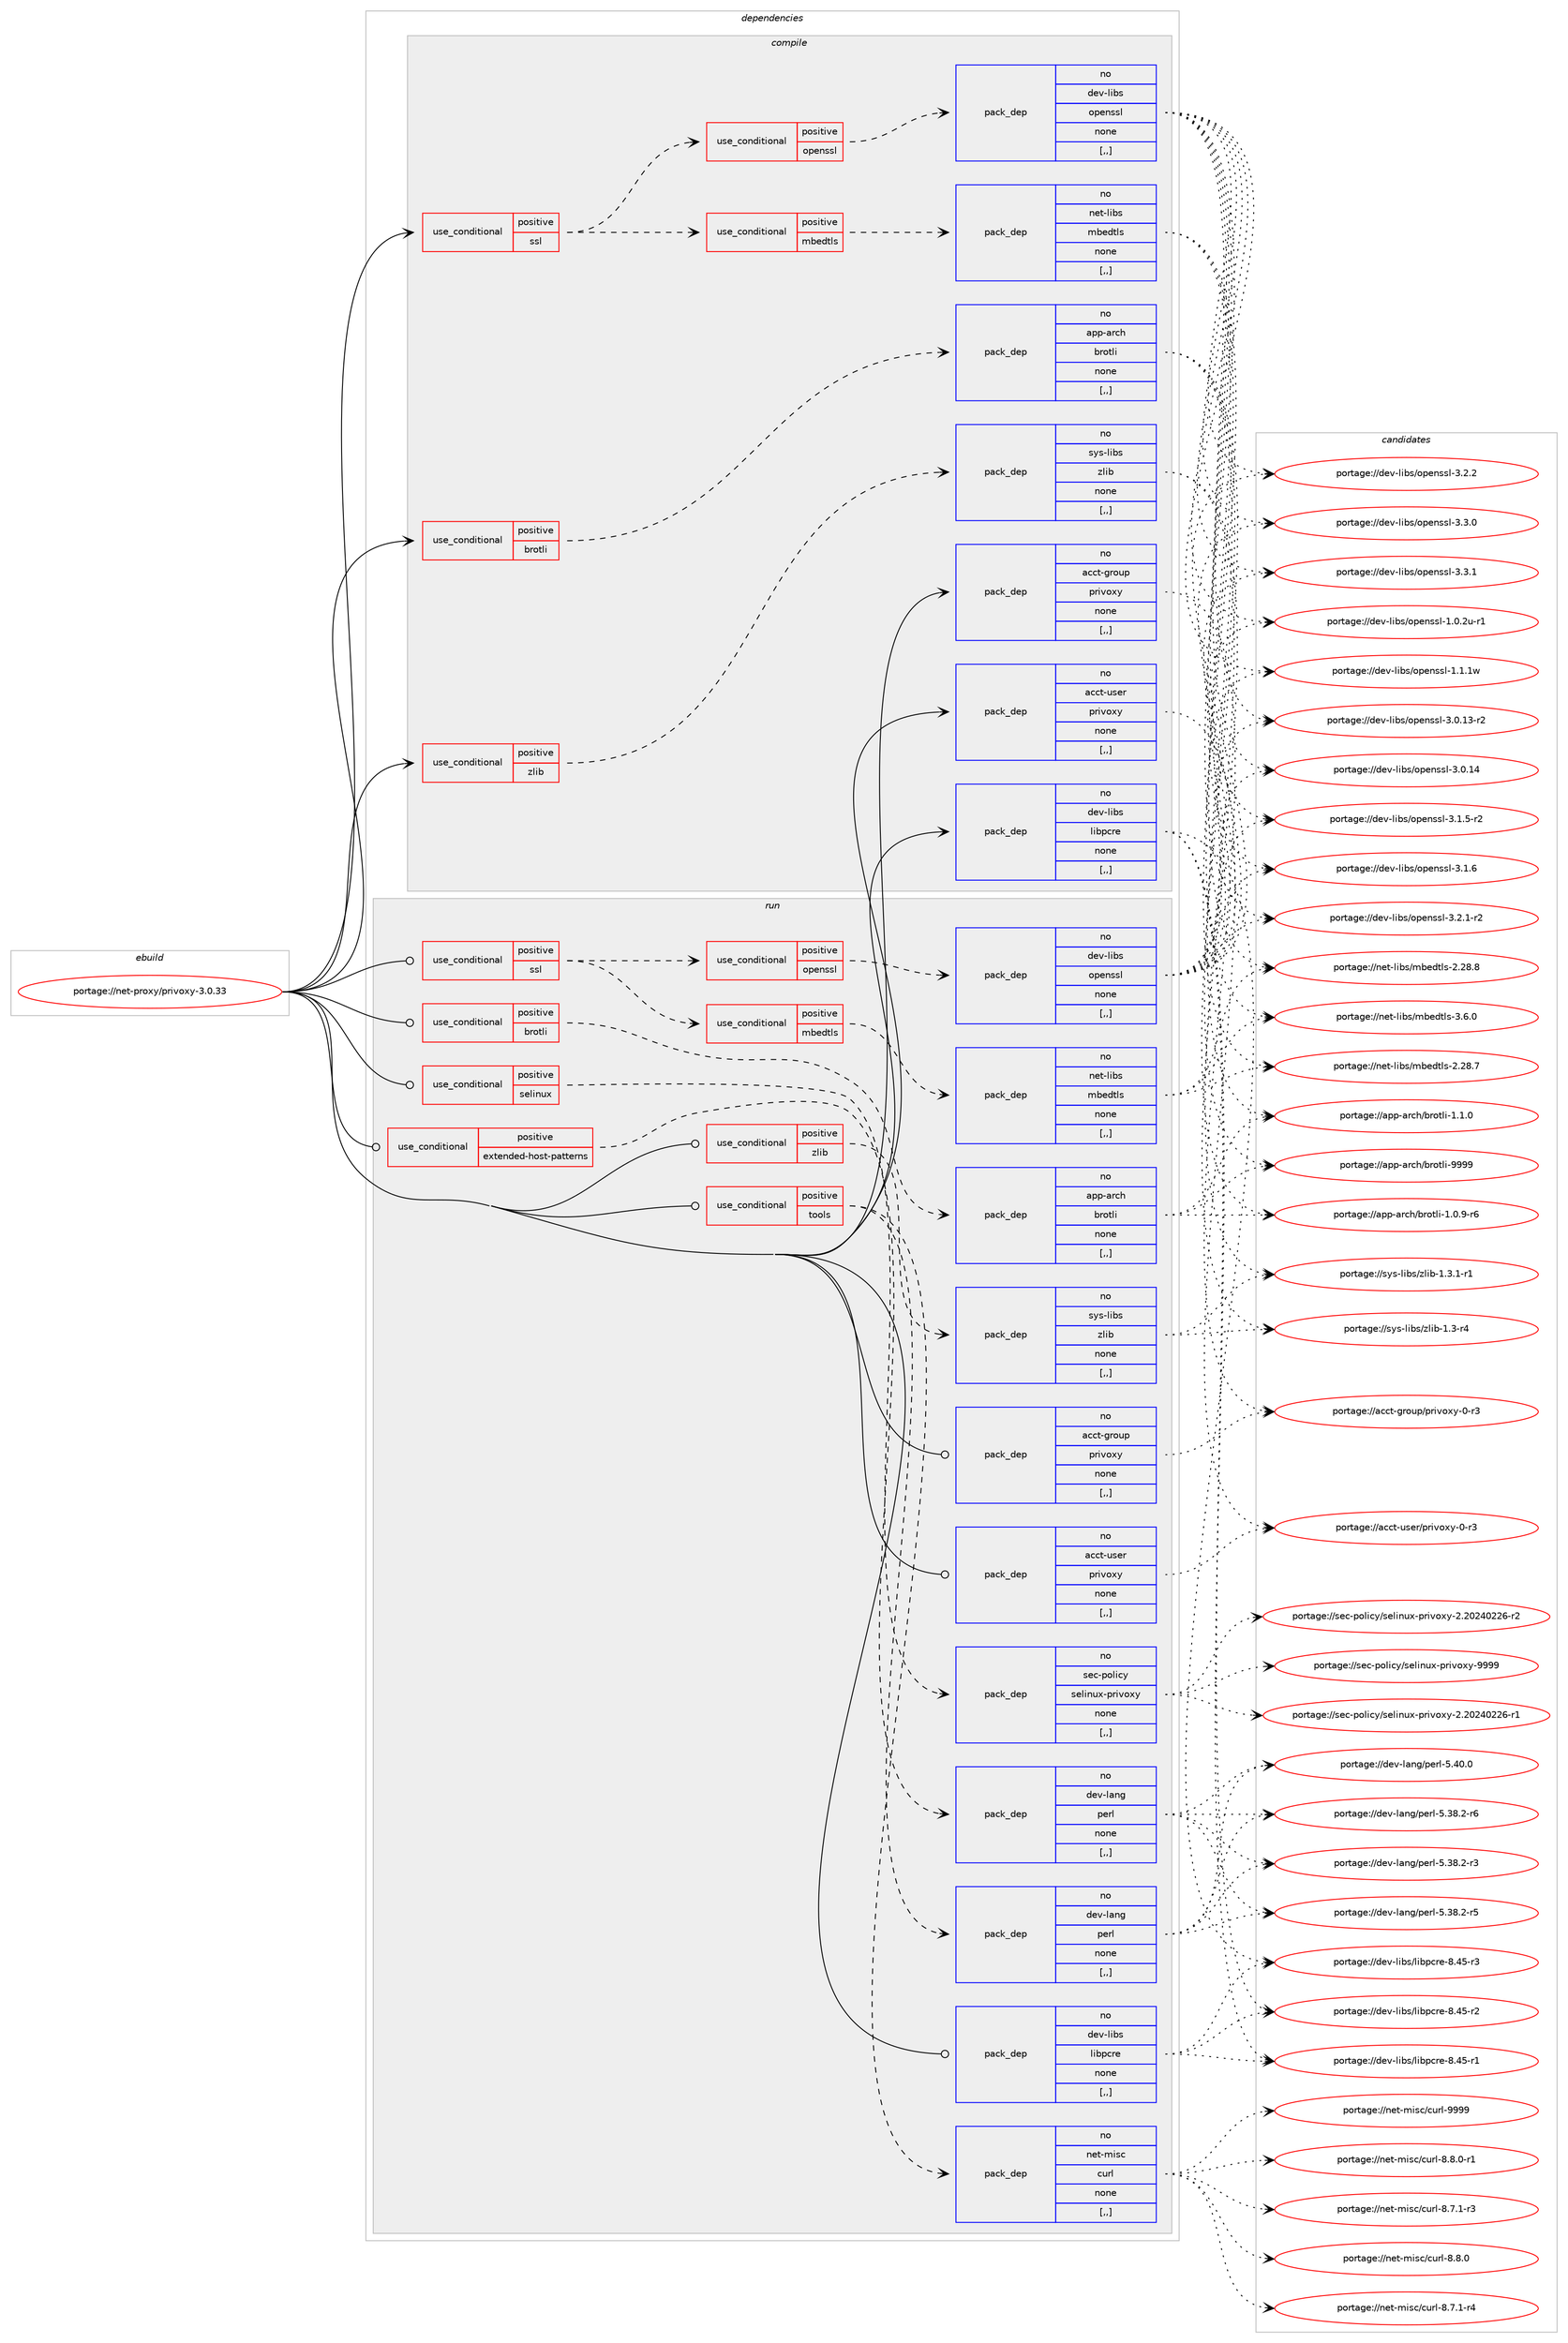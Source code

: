 digraph prolog {

# *************
# Graph options
# *************

newrank=true;
concentrate=true;
compound=true;
graph [rankdir=LR,fontname=Helvetica,fontsize=10,ranksep=1.5];#, ranksep=2.5, nodesep=0.2];
edge  [arrowhead=vee];
node  [fontname=Helvetica,fontsize=10];

# **********
# The ebuild
# **********

subgraph cluster_leftcol {
color=gray;
label=<<i>ebuild</i>>;
id [label="portage://net-proxy/privoxy-3.0.33", color=red, width=4, href="../net-proxy/privoxy-3.0.33.svg"];
}

# ****************
# The dependencies
# ****************

subgraph cluster_midcol {
color=gray;
label=<<i>dependencies</i>>;
subgraph cluster_compile {
fillcolor="#eeeeee";
style=filled;
label=<<i>compile</i>>;
subgraph cond99172 {
dependency375581 [label=<<TABLE BORDER="0" CELLBORDER="1" CELLSPACING="0" CELLPADDING="4"><TR><TD ROWSPAN="3" CELLPADDING="10">use_conditional</TD></TR><TR><TD>positive</TD></TR><TR><TD>brotli</TD></TR></TABLE>>, shape=none, color=red];
subgraph pack273701 {
dependency375582 [label=<<TABLE BORDER="0" CELLBORDER="1" CELLSPACING="0" CELLPADDING="4" WIDTH="220"><TR><TD ROWSPAN="6" CELLPADDING="30">pack_dep</TD></TR><TR><TD WIDTH="110">no</TD></TR><TR><TD>app-arch</TD></TR><TR><TD>brotli</TD></TR><TR><TD>none</TD></TR><TR><TD>[,,]</TD></TR></TABLE>>, shape=none, color=blue];
}
dependency375581:e -> dependency375582:w [weight=20,style="dashed",arrowhead="vee"];
}
id:e -> dependency375581:w [weight=20,style="solid",arrowhead="vee"];
subgraph cond99173 {
dependency375583 [label=<<TABLE BORDER="0" CELLBORDER="1" CELLSPACING="0" CELLPADDING="4"><TR><TD ROWSPAN="3" CELLPADDING="10">use_conditional</TD></TR><TR><TD>positive</TD></TR><TR><TD>ssl</TD></TR></TABLE>>, shape=none, color=red];
subgraph cond99174 {
dependency375584 [label=<<TABLE BORDER="0" CELLBORDER="1" CELLSPACING="0" CELLPADDING="4"><TR><TD ROWSPAN="3" CELLPADDING="10">use_conditional</TD></TR><TR><TD>positive</TD></TR><TR><TD>mbedtls</TD></TR></TABLE>>, shape=none, color=red];
subgraph pack273702 {
dependency375585 [label=<<TABLE BORDER="0" CELLBORDER="1" CELLSPACING="0" CELLPADDING="4" WIDTH="220"><TR><TD ROWSPAN="6" CELLPADDING="30">pack_dep</TD></TR><TR><TD WIDTH="110">no</TD></TR><TR><TD>net-libs</TD></TR><TR><TD>mbedtls</TD></TR><TR><TD>none</TD></TR><TR><TD>[,,]</TD></TR></TABLE>>, shape=none, color=blue];
}
dependency375584:e -> dependency375585:w [weight=20,style="dashed",arrowhead="vee"];
}
dependency375583:e -> dependency375584:w [weight=20,style="dashed",arrowhead="vee"];
subgraph cond99175 {
dependency375586 [label=<<TABLE BORDER="0" CELLBORDER="1" CELLSPACING="0" CELLPADDING="4"><TR><TD ROWSPAN="3" CELLPADDING="10">use_conditional</TD></TR><TR><TD>positive</TD></TR><TR><TD>openssl</TD></TR></TABLE>>, shape=none, color=red];
subgraph pack273703 {
dependency375587 [label=<<TABLE BORDER="0" CELLBORDER="1" CELLSPACING="0" CELLPADDING="4" WIDTH="220"><TR><TD ROWSPAN="6" CELLPADDING="30">pack_dep</TD></TR><TR><TD WIDTH="110">no</TD></TR><TR><TD>dev-libs</TD></TR><TR><TD>openssl</TD></TR><TR><TD>none</TD></TR><TR><TD>[,,]</TD></TR></TABLE>>, shape=none, color=blue];
}
dependency375586:e -> dependency375587:w [weight=20,style="dashed",arrowhead="vee"];
}
dependency375583:e -> dependency375586:w [weight=20,style="dashed",arrowhead="vee"];
}
id:e -> dependency375583:w [weight=20,style="solid",arrowhead="vee"];
subgraph cond99176 {
dependency375588 [label=<<TABLE BORDER="0" CELLBORDER="1" CELLSPACING="0" CELLPADDING="4"><TR><TD ROWSPAN="3" CELLPADDING="10">use_conditional</TD></TR><TR><TD>positive</TD></TR><TR><TD>zlib</TD></TR></TABLE>>, shape=none, color=red];
subgraph pack273704 {
dependency375589 [label=<<TABLE BORDER="0" CELLBORDER="1" CELLSPACING="0" CELLPADDING="4" WIDTH="220"><TR><TD ROWSPAN="6" CELLPADDING="30">pack_dep</TD></TR><TR><TD WIDTH="110">no</TD></TR><TR><TD>sys-libs</TD></TR><TR><TD>zlib</TD></TR><TR><TD>none</TD></TR><TR><TD>[,,]</TD></TR></TABLE>>, shape=none, color=blue];
}
dependency375588:e -> dependency375589:w [weight=20,style="dashed",arrowhead="vee"];
}
id:e -> dependency375588:w [weight=20,style="solid",arrowhead="vee"];
subgraph pack273705 {
dependency375590 [label=<<TABLE BORDER="0" CELLBORDER="1" CELLSPACING="0" CELLPADDING="4" WIDTH="220"><TR><TD ROWSPAN="6" CELLPADDING="30">pack_dep</TD></TR><TR><TD WIDTH="110">no</TD></TR><TR><TD>acct-group</TD></TR><TR><TD>privoxy</TD></TR><TR><TD>none</TD></TR><TR><TD>[,,]</TD></TR></TABLE>>, shape=none, color=blue];
}
id:e -> dependency375590:w [weight=20,style="solid",arrowhead="vee"];
subgraph pack273706 {
dependency375591 [label=<<TABLE BORDER="0" CELLBORDER="1" CELLSPACING="0" CELLPADDING="4" WIDTH="220"><TR><TD ROWSPAN="6" CELLPADDING="30">pack_dep</TD></TR><TR><TD WIDTH="110">no</TD></TR><TR><TD>acct-user</TD></TR><TR><TD>privoxy</TD></TR><TR><TD>none</TD></TR><TR><TD>[,,]</TD></TR></TABLE>>, shape=none, color=blue];
}
id:e -> dependency375591:w [weight=20,style="solid",arrowhead="vee"];
subgraph pack273707 {
dependency375592 [label=<<TABLE BORDER="0" CELLBORDER="1" CELLSPACING="0" CELLPADDING="4" WIDTH="220"><TR><TD ROWSPAN="6" CELLPADDING="30">pack_dep</TD></TR><TR><TD WIDTH="110">no</TD></TR><TR><TD>dev-libs</TD></TR><TR><TD>libpcre</TD></TR><TR><TD>none</TD></TR><TR><TD>[,,]</TD></TR></TABLE>>, shape=none, color=blue];
}
id:e -> dependency375592:w [weight=20,style="solid",arrowhead="vee"];
}
subgraph cluster_compileandrun {
fillcolor="#eeeeee";
style=filled;
label=<<i>compile and run</i>>;
}
subgraph cluster_run {
fillcolor="#eeeeee";
style=filled;
label=<<i>run</i>>;
subgraph cond99177 {
dependency375593 [label=<<TABLE BORDER="0" CELLBORDER="1" CELLSPACING="0" CELLPADDING="4"><TR><TD ROWSPAN="3" CELLPADDING="10">use_conditional</TD></TR><TR><TD>positive</TD></TR><TR><TD>brotli</TD></TR></TABLE>>, shape=none, color=red];
subgraph pack273708 {
dependency375594 [label=<<TABLE BORDER="0" CELLBORDER="1" CELLSPACING="0" CELLPADDING="4" WIDTH="220"><TR><TD ROWSPAN="6" CELLPADDING="30">pack_dep</TD></TR><TR><TD WIDTH="110">no</TD></TR><TR><TD>app-arch</TD></TR><TR><TD>brotli</TD></TR><TR><TD>none</TD></TR><TR><TD>[,,]</TD></TR></TABLE>>, shape=none, color=blue];
}
dependency375593:e -> dependency375594:w [weight=20,style="dashed",arrowhead="vee"];
}
id:e -> dependency375593:w [weight=20,style="solid",arrowhead="odot"];
subgraph cond99178 {
dependency375595 [label=<<TABLE BORDER="0" CELLBORDER="1" CELLSPACING="0" CELLPADDING="4"><TR><TD ROWSPAN="3" CELLPADDING="10">use_conditional</TD></TR><TR><TD>positive</TD></TR><TR><TD>extended-host-patterns</TD></TR></TABLE>>, shape=none, color=red];
subgraph pack273709 {
dependency375596 [label=<<TABLE BORDER="0" CELLBORDER="1" CELLSPACING="0" CELLPADDING="4" WIDTH="220"><TR><TD ROWSPAN="6" CELLPADDING="30">pack_dep</TD></TR><TR><TD WIDTH="110">no</TD></TR><TR><TD>dev-lang</TD></TR><TR><TD>perl</TD></TR><TR><TD>none</TD></TR><TR><TD>[,,]</TD></TR></TABLE>>, shape=none, color=blue];
}
dependency375595:e -> dependency375596:w [weight=20,style="dashed",arrowhead="vee"];
}
id:e -> dependency375595:w [weight=20,style="solid",arrowhead="odot"];
subgraph cond99179 {
dependency375597 [label=<<TABLE BORDER="0" CELLBORDER="1" CELLSPACING="0" CELLPADDING="4"><TR><TD ROWSPAN="3" CELLPADDING="10">use_conditional</TD></TR><TR><TD>positive</TD></TR><TR><TD>selinux</TD></TR></TABLE>>, shape=none, color=red];
subgraph pack273710 {
dependency375598 [label=<<TABLE BORDER="0" CELLBORDER="1" CELLSPACING="0" CELLPADDING="4" WIDTH="220"><TR><TD ROWSPAN="6" CELLPADDING="30">pack_dep</TD></TR><TR><TD WIDTH="110">no</TD></TR><TR><TD>sec-policy</TD></TR><TR><TD>selinux-privoxy</TD></TR><TR><TD>none</TD></TR><TR><TD>[,,]</TD></TR></TABLE>>, shape=none, color=blue];
}
dependency375597:e -> dependency375598:w [weight=20,style="dashed",arrowhead="vee"];
}
id:e -> dependency375597:w [weight=20,style="solid",arrowhead="odot"];
subgraph cond99180 {
dependency375599 [label=<<TABLE BORDER="0" CELLBORDER="1" CELLSPACING="0" CELLPADDING="4"><TR><TD ROWSPAN="3" CELLPADDING="10">use_conditional</TD></TR><TR><TD>positive</TD></TR><TR><TD>ssl</TD></TR></TABLE>>, shape=none, color=red];
subgraph cond99181 {
dependency375600 [label=<<TABLE BORDER="0" CELLBORDER="1" CELLSPACING="0" CELLPADDING="4"><TR><TD ROWSPAN="3" CELLPADDING="10">use_conditional</TD></TR><TR><TD>positive</TD></TR><TR><TD>mbedtls</TD></TR></TABLE>>, shape=none, color=red];
subgraph pack273711 {
dependency375601 [label=<<TABLE BORDER="0" CELLBORDER="1" CELLSPACING="0" CELLPADDING="4" WIDTH="220"><TR><TD ROWSPAN="6" CELLPADDING="30">pack_dep</TD></TR><TR><TD WIDTH="110">no</TD></TR><TR><TD>net-libs</TD></TR><TR><TD>mbedtls</TD></TR><TR><TD>none</TD></TR><TR><TD>[,,]</TD></TR></TABLE>>, shape=none, color=blue];
}
dependency375600:e -> dependency375601:w [weight=20,style="dashed",arrowhead="vee"];
}
dependency375599:e -> dependency375600:w [weight=20,style="dashed",arrowhead="vee"];
subgraph cond99182 {
dependency375602 [label=<<TABLE BORDER="0" CELLBORDER="1" CELLSPACING="0" CELLPADDING="4"><TR><TD ROWSPAN="3" CELLPADDING="10">use_conditional</TD></TR><TR><TD>positive</TD></TR><TR><TD>openssl</TD></TR></TABLE>>, shape=none, color=red];
subgraph pack273712 {
dependency375603 [label=<<TABLE BORDER="0" CELLBORDER="1" CELLSPACING="0" CELLPADDING="4" WIDTH="220"><TR><TD ROWSPAN="6" CELLPADDING="30">pack_dep</TD></TR><TR><TD WIDTH="110">no</TD></TR><TR><TD>dev-libs</TD></TR><TR><TD>openssl</TD></TR><TR><TD>none</TD></TR><TR><TD>[,,]</TD></TR></TABLE>>, shape=none, color=blue];
}
dependency375602:e -> dependency375603:w [weight=20,style="dashed",arrowhead="vee"];
}
dependency375599:e -> dependency375602:w [weight=20,style="dashed",arrowhead="vee"];
}
id:e -> dependency375599:w [weight=20,style="solid",arrowhead="odot"];
subgraph cond99183 {
dependency375604 [label=<<TABLE BORDER="0" CELLBORDER="1" CELLSPACING="0" CELLPADDING="4"><TR><TD ROWSPAN="3" CELLPADDING="10">use_conditional</TD></TR><TR><TD>positive</TD></TR><TR><TD>tools</TD></TR></TABLE>>, shape=none, color=red];
subgraph pack273713 {
dependency375605 [label=<<TABLE BORDER="0" CELLBORDER="1" CELLSPACING="0" CELLPADDING="4" WIDTH="220"><TR><TD ROWSPAN="6" CELLPADDING="30">pack_dep</TD></TR><TR><TD WIDTH="110">no</TD></TR><TR><TD>net-misc</TD></TR><TR><TD>curl</TD></TR><TR><TD>none</TD></TR><TR><TD>[,,]</TD></TR></TABLE>>, shape=none, color=blue];
}
dependency375604:e -> dependency375605:w [weight=20,style="dashed",arrowhead="vee"];
subgraph pack273714 {
dependency375606 [label=<<TABLE BORDER="0" CELLBORDER="1" CELLSPACING="0" CELLPADDING="4" WIDTH="220"><TR><TD ROWSPAN="6" CELLPADDING="30">pack_dep</TD></TR><TR><TD WIDTH="110">no</TD></TR><TR><TD>dev-lang</TD></TR><TR><TD>perl</TD></TR><TR><TD>none</TD></TR><TR><TD>[,,]</TD></TR></TABLE>>, shape=none, color=blue];
}
dependency375604:e -> dependency375606:w [weight=20,style="dashed",arrowhead="vee"];
}
id:e -> dependency375604:w [weight=20,style="solid",arrowhead="odot"];
subgraph cond99184 {
dependency375607 [label=<<TABLE BORDER="0" CELLBORDER="1" CELLSPACING="0" CELLPADDING="4"><TR><TD ROWSPAN="3" CELLPADDING="10">use_conditional</TD></TR><TR><TD>positive</TD></TR><TR><TD>zlib</TD></TR></TABLE>>, shape=none, color=red];
subgraph pack273715 {
dependency375608 [label=<<TABLE BORDER="0" CELLBORDER="1" CELLSPACING="0" CELLPADDING="4" WIDTH="220"><TR><TD ROWSPAN="6" CELLPADDING="30">pack_dep</TD></TR><TR><TD WIDTH="110">no</TD></TR><TR><TD>sys-libs</TD></TR><TR><TD>zlib</TD></TR><TR><TD>none</TD></TR><TR><TD>[,,]</TD></TR></TABLE>>, shape=none, color=blue];
}
dependency375607:e -> dependency375608:w [weight=20,style="dashed",arrowhead="vee"];
}
id:e -> dependency375607:w [weight=20,style="solid",arrowhead="odot"];
subgraph pack273716 {
dependency375609 [label=<<TABLE BORDER="0" CELLBORDER="1" CELLSPACING="0" CELLPADDING="4" WIDTH="220"><TR><TD ROWSPAN="6" CELLPADDING="30">pack_dep</TD></TR><TR><TD WIDTH="110">no</TD></TR><TR><TD>acct-group</TD></TR><TR><TD>privoxy</TD></TR><TR><TD>none</TD></TR><TR><TD>[,,]</TD></TR></TABLE>>, shape=none, color=blue];
}
id:e -> dependency375609:w [weight=20,style="solid",arrowhead="odot"];
subgraph pack273717 {
dependency375610 [label=<<TABLE BORDER="0" CELLBORDER="1" CELLSPACING="0" CELLPADDING="4" WIDTH="220"><TR><TD ROWSPAN="6" CELLPADDING="30">pack_dep</TD></TR><TR><TD WIDTH="110">no</TD></TR><TR><TD>acct-user</TD></TR><TR><TD>privoxy</TD></TR><TR><TD>none</TD></TR><TR><TD>[,,]</TD></TR></TABLE>>, shape=none, color=blue];
}
id:e -> dependency375610:w [weight=20,style="solid",arrowhead="odot"];
subgraph pack273718 {
dependency375611 [label=<<TABLE BORDER="0" CELLBORDER="1" CELLSPACING="0" CELLPADDING="4" WIDTH="220"><TR><TD ROWSPAN="6" CELLPADDING="30">pack_dep</TD></TR><TR><TD WIDTH="110">no</TD></TR><TR><TD>dev-libs</TD></TR><TR><TD>libpcre</TD></TR><TR><TD>none</TD></TR><TR><TD>[,,]</TD></TR></TABLE>>, shape=none, color=blue];
}
id:e -> dependency375611:w [weight=20,style="solid",arrowhead="odot"];
}
}

# **************
# The candidates
# **************

subgraph cluster_choices {
rank=same;
color=gray;
label=<<i>candidates</i>>;

subgraph choice273701 {
color=black;
nodesep=1;
choice9711211245971149910447981141111161081054549464846574511454 [label="portage://app-arch/brotli-1.0.9-r6", color=red, width=4,href="../app-arch/brotli-1.0.9-r6.svg"];
choice971121124597114991044798114111116108105454946494648 [label="portage://app-arch/brotli-1.1.0", color=red, width=4,href="../app-arch/brotli-1.1.0.svg"];
choice9711211245971149910447981141111161081054557575757 [label="portage://app-arch/brotli-9999", color=red, width=4,href="../app-arch/brotli-9999.svg"];
dependency375582:e -> choice9711211245971149910447981141111161081054549464846574511454:w [style=dotted,weight="100"];
dependency375582:e -> choice971121124597114991044798114111116108105454946494648:w [style=dotted,weight="100"];
dependency375582:e -> choice9711211245971149910447981141111161081054557575757:w [style=dotted,weight="100"];
}
subgraph choice273702 {
color=black;
nodesep=1;
choice1101011164510810598115471099810110011610811545504650564655 [label="portage://net-libs/mbedtls-2.28.7", color=red, width=4,href="../net-libs/mbedtls-2.28.7.svg"];
choice1101011164510810598115471099810110011610811545504650564656 [label="portage://net-libs/mbedtls-2.28.8", color=red, width=4,href="../net-libs/mbedtls-2.28.8.svg"];
choice11010111645108105981154710998101100116108115455146544648 [label="portage://net-libs/mbedtls-3.6.0", color=red, width=4,href="../net-libs/mbedtls-3.6.0.svg"];
dependency375585:e -> choice1101011164510810598115471099810110011610811545504650564655:w [style=dotted,weight="100"];
dependency375585:e -> choice1101011164510810598115471099810110011610811545504650564656:w [style=dotted,weight="100"];
dependency375585:e -> choice11010111645108105981154710998101100116108115455146544648:w [style=dotted,weight="100"];
}
subgraph choice273703 {
color=black;
nodesep=1;
choice1001011184510810598115471111121011101151151084549464846501174511449 [label="portage://dev-libs/openssl-1.0.2u-r1", color=red, width=4,href="../dev-libs/openssl-1.0.2u-r1.svg"];
choice100101118451081059811547111112101110115115108454946494649119 [label="portage://dev-libs/openssl-1.1.1w", color=red, width=4,href="../dev-libs/openssl-1.1.1w.svg"];
choice100101118451081059811547111112101110115115108455146484649514511450 [label="portage://dev-libs/openssl-3.0.13-r2", color=red, width=4,href="../dev-libs/openssl-3.0.13-r2.svg"];
choice10010111845108105981154711111210111011511510845514648464952 [label="portage://dev-libs/openssl-3.0.14", color=red, width=4,href="../dev-libs/openssl-3.0.14.svg"];
choice1001011184510810598115471111121011101151151084551464946534511450 [label="portage://dev-libs/openssl-3.1.5-r2", color=red, width=4,href="../dev-libs/openssl-3.1.5-r2.svg"];
choice100101118451081059811547111112101110115115108455146494654 [label="portage://dev-libs/openssl-3.1.6", color=red, width=4,href="../dev-libs/openssl-3.1.6.svg"];
choice1001011184510810598115471111121011101151151084551465046494511450 [label="portage://dev-libs/openssl-3.2.1-r2", color=red, width=4,href="../dev-libs/openssl-3.2.1-r2.svg"];
choice100101118451081059811547111112101110115115108455146504650 [label="portage://dev-libs/openssl-3.2.2", color=red, width=4,href="../dev-libs/openssl-3.2.2.svg"];
choice100101118451081059811547111112101110115115108455146514648 [label="portage://dev-libs/openssl-3.3.0", color=red, width=4,href="../dev-libs/openssl-3.3.0.svg"];
choice100101118451081059811547111112101110115115108455146514649 [label="portage://dev-libs/openssl-3.3.1", color=red, width=4,href="../dev-libs/openssl-3.3.1.svg"];
dependency375587:e -> choice1001011184510810598115471111121011101151151084549464846501174511449:w [style=dotted,weight="100"];
dependency375587:e -> choice100101118451081059811547111112101110115115108454946494649119:w [style=dotted,weight="100"];
dependency375587:e -> choice100101118451081059811547111112101110115115108455146484649514511450:w [style=dotted,weight="100"];
dependency375587:e -> choice10010111845108105981154711111210111011511510845514648464952:w [style=dotted,weight="100"];
dependency375587:e -> choice1001011184510810598115471111121011101151151084551464946534511450:w [style=dotted,weight="100"];
dependency375587:e -> choice100101118451081059811547111112101110115115108455146494654:w [style=dotted,weight="100"];
dependency375587:e -> choice1001011184510810598115471111121011101151151084551465046494511450:w [style=dotted,weight="100"];
dependency375587:e -> choice100101118451081059811547111112101110115115108455146504650:w [style=dotted,weight="100"];
dependency375587:e -> choice100101118451081059811547111112101110115115108455146514648:w [style=dotted,weight="100"];
dependency375587:e -> choice100101118451081059811547111112101110115115108455146514649:w [style=dotted,weight="100"];
}
subgraph choice273704 {
color=black;
nodesep=1;
choice11512111545108105981154712210810598454946514511452 [label="portage://sys-libs/zlib-1.3-r4", color=red, width=4,href="../sys-libs/zlib-1.3-r4.svg"];
choice115121115451081059811547122108105984549465146494511449 [label="portage://sys-libs/zlib-1.3.1-r1", color=red, width=4,href="../sys-libs/zlib-1.3.1-r1.svg"];
dependency375589:e -> choice11512111545108105981154712210810598454946514511452:w [style=dotted,weight="100"];
dependency375589:e -> choice115121115451081059811547122108105984549465146494511449:w [style=dotted,weight="100"];
}
subgraph choice273705 {
color=black;
nodesep=1;
choice979999116451031141111171124711211410511811112012145484511451 [label="portage://acct-group/privoxy-0-r3", color=red, width=4,href="../acct-group/privoxy-0-r3.svg"];
dependency375590:e -> choice979999116451031141111171124711211410511811112012145484511451:w [style=dotted,weight="100"];
}
subgraph choice273706 {
color=black;
nodesep=1;
choice979999116451171151011144711211410511811112012145484511451 [label="portage://acct-user/privoxy-0-r3", color=red, width=4,href="../acct-user/privoxy-0-r3.svg"];
dependency375591:e -> choice979999116451171151011144711211410511811112012145484511451:w [style=dotted,weight="100"];
}
subgraph choice273707 {
color=black;
nodesep=1;
choice100101118451081059811547108105981129911410145564652534511449 [label="portage://dev-libs/libpcre-8.45-r1", color=red, width=4,href="../dev-libs/libpcre-8.45-r1.svg"];
choice100101118451081059811547108105981129911410145564652534511450 [label="portage://dev-libs/libpcre-8.45-r2", color=red, width=4,href="../dev-libs/libpcre-8.45-r2.svg"];
choice100101118451081059811547108105981129911410145564652534511451 [label="portage://dev-libs/libpcre-8.45-r3", color=red, width=4,href="../dev-libs/libpcre-8.45-r3.svg"];
dependency375592:e -> choice100101118451081059811547108105981129911410145564652534511449:w [style=dotted,weight="100"];
dependency375592:e -> choice100101118451081059811547108105981129911410145564652534511450:w [style=dotted,weight="100"];
dependency375592:e -> choice100101118451081059811547108105981129911410145564652534511451:w [style=dotted,weight="100"];
}
subgraph choice273708 {
color=black;
nodesep=1;
choice9711211245971149910447981141111161081054549464846574511454 [label="portage://app-arch/brotli-1.0.9-r6", color=red, width=4,href="../app-arch/brotli-1.0.9-r6.svg"];
choice971121124597114991044798114111116108105454946494648 [label="portage://app-arch/brotli-1.1.0", color=red, width=4,href="../app-arch/brotli-1.1.0.svg"];
choice9711211245971149910447981141111161081054557575757 [label="portage://app-arch/brotli-9999", color=red, width=4,href="../app-arch/brotli-9999.svg"];
dependency375594:e -> choice9711211245971149910447981141111161081054549464846574511454:w [style=dotted,weight="100"];
dependency375594:e -> choice971121124597114991044798114111116108105454946494648:w [style=dotted,weight="100"];
dependency375594:e -> choice9711211245971149910447981141111161081054557575757:w [style=dotted,weight="100"];
}
subgraph choice273709 {
color=black;
nodesep=1;
choice100101118451089711010347112101114108455346515646504511451 [label="portage://dev-lang/perl-5.38.2-r3", color=red, width=4,href="../dev-lang/perl-5.38.2-r3.svg"];
choice100101118451089711010347112101114108455346515646504511453 [label="portage://dev-lang/perl-5.38.2-r5", color=red, width=4,href="../dev-lang/perl-5.38.2-r5.svg"];
choice100101118451089711010347112101114108455346515646504511454 [label="portage://dev-lang/perl-5.38.2-r6", color=red, width=4,href="../dev-lang/perl-5.38.2-r6.svg"];
choice10010111845108971101034711210111410845534652484648 [label="portage://dev-lang/perl-5.40.0", color=red, width=4,href="../dev-lang/perl-5.40.0.svg"];
dependency375596:e -> choice100101118451089711010347112101114108455346515646504511451:w [style=dotted,weight="100"];
dependency375596:e -> choice100101118451089711010347112101114108455346515646504511453:w [style=dotted,weight="100"];
dependency375596:e -> choice100101118451089711010347112101114108455346515646504511454:w [style=dotted,weight="100"];
dependency375596:e -> choice10010111845108971101034711210111410845534652484648:w [style=dotted,weight="100"];
}
subgraph choice273710 {
color=black;
nodesep=1;
choice115101994511211110810599121471151011081051101171204511211410511811112012145504650485052485050544511449 [label="portage://sec-policy/selinux-privoxy-2.20240226-r1", color=red, width=4,href="../sec-policy/selinux-privoxy-2.20240226-r1.svg"];
choice115101994511211110810599121471151011081051101171204511211410511811112012145504650485052485050544511450 [label="portage://sec-policy/selinux-privoxy-2.20240226-r2", color=red, width=4,href="../sec-policy/selinux-privoxy-2.20240226-r2.svg"];
choice11510199451121111081059912147115101108105110117120451121141051181111201214557575757 [label="portage://sec-policy/selinux-privoxy-9999", color=red, width=4,href="../sec-policy/selinux-privoxy-9999.svg"];
dependency375598:e -> choice115101994511211110810599121471151011081051101171204511211410511811112012145504650485052485050544511449:w [style=dotted,weight="100"];
dependency375598:e -> choice115101994511211110810599121471151011081051101171204511211410511811112012145504650485052485050544511450:w [style=dotted,weight="100"];
dependency375598:e -> choice11510199451121111081059912147115101108105110117120451121141051181111201214557575757:w [style=dotted,weight="100"];
}
subgraph choice273711 {
color=black;
nodesep=1;
choice1101011164510810598115471099810110011610811545504650564655 [label="portage://net-libs/mbedtls-2.28.7", color=red, width=4,href="../net-libs/mbedtls-2.28.7.svg"];
choice1101011164510810598115471099810110011610811545504650564656 [label="portage://net-libs/mbedtls-2.28.8", color=red, width=4,href="../net-libs/mbedtls-2.28.8.svg"];
choice11010111645108105981154710998101100116108115455146544648 [label="portage://net-libs/mbedtls-3.6.0", color=red, width=4,href="../net-libs/mbedtls-3.6.0.svg"];
dependency375601:e -> choice1101011164510810598115471099810110011610811545504650564655:w [style=dotted,weight="100"];
dependency375601:e -> choice1101011164510810598115471099810110011610811545504650564656:w [style=dotted,weight="100"];
dependency375601:e -> choice11010111645108105981154710998101100116108115455146544648:w [style=dotted,weight="100"];
}
subgraph choice273712 {
color=black;
nodesep=1;
choice1001011184510810598115471111121011101151151084549464846501174511449 [label="portage://dev-libs/openssl-1.0.2u-r1", color=red, width=4,href="../dev-libs/openssl-1.0.2u-r1.svg"];
choice100101118451081059811547111112101110115115108454946494649119 [label="portage://dev-libs/openssl-1.1.1w", color=red, width=4,href="../dev-libs/openssl-1.1.1w.svg"];
choice100101118451081059811547111112101110115115108455146484649514511450 [label="portage://dev-libs/openssl-3.0.13-r2", color=red, width=4,href="../dev-libs/openssl-3.0.13-r2.svg"];
choice10010111845108105981154711111210111011511510845514648464952 [label="portage://dev-libs/openssl-3.0.14", color=red, width=4,href="../dev-libs/openssl-3.0.14.svg"];
choice1001011184510810598115471111121011101151151084551464946534511450 [label="portage://dev-libs/openssl-3.1.5-r2", color=red, width=4,href="../dev-libs/openssl-3.1.5-r2.svg"];
choice100101118451081059811547111112101110115115108455146494654 [label="portage://dev-libs/openssl-3.1.6", color=red, width=4,href="../dev-libs/openssl-3.1.6.svg"];
choice1001011184510810598115471111121011101151151084551465046494511450 [label="portage://dev-libs/openssl-3.2.1-r2", color=red, width=4,href="../dev-libs/openssl-3.2.1-r2.svg"];
choice100101118451081059811547111112101110115115108455146504650 [label="portage://dev-libs/openssl-3.2.2", color=red, width=4,href="../dev-libs/openssl-3.2.2.svg"];
choice100101118451081059811547111112101110115115108455146514648 [label="portage://dev-libs/openssl-3.3.0", color=red, width=4,href="../dev-libs/openssl-3.3.0.svg"];
choice100101118451081059811547111112101110115115108455146514649 [label="portage://dev-libs/openssl-3.3.1", color=red, width=4,href="../dev-libs/openssl-3.3.1.svg"];
dependency375603:e -> choice1001011184510810598115471111121011101151151084549464846501174511449:w [style=dotted,weight="100"];
dependency375603:e -> choice100101118451081059811547111112101110115115108454946494649119:w [style=dotted,weight="100"];
dependency375603:e -> choice100101118451081059811547111112101110115115108455146484649514511450:w [style=dotted,weight="100"];
dependency375603:e -> choice10010111845108105981154711111210111011511510845514648464952:w [style=dotted,weight="100"];
dependency375603:e -> choice1001011184510810598115471111121011101151151084551464946534511450:w [style=dotted,weight="100"];
dependency375603:e -> choice100101118451081059811547111112101110115115108455146494654:w [style=dotted,weight="100"];
dependency375603:e -> choice1001011184510810598115471111121011101151151084551465046494511450:w [style=dotted,weight="100"];
dependency375603:e -> choice100101118451081059811547111112101110115115108455146504650:w [style=dotted,weight="100"];
dependency375603:e -> choice100101118451081059811547111112101110115115108455146514648:w [style=dotted,weight="100"];
dependency375603:e -> choice100101118451081059811547111112101110115115108455146514649:w [style=dotted,weight="100"];
}
subgraph choice273713 {
color=black;
nodesep=1;
choice110101116451091051159947991171141084556465546494511451 [label="portage://net-misc/curl-8.7.1-r3", color=red, width=4,href="../net-misc/curl-8.7.1-r3.svg"];
choice110101116451091051159947991171141084556465546494511452 [label="portage://net-misc/curl-8.7.1-r4", color=red, width=4,href="../net-misc/curl-8.7.1-r4.svg"];
choice11010111645109105115994799117114108455646564648 [label="portage://net-misc/curl-8.8.0", color=red, width=4,href="../net-misc/curl-8.8.0.svg"];
choice110101116451091051159947991171141084556465646484511449 [label="portage://net-misc/curl-8.8.0-r1", color=red, width=4,href="../net-misc/curl-8.8.0-r1.svg"];
choice110101116451091051159947991171141084557575757 [label="portage://net-misc/curl-9999", color=red, width=4,href="../net-misc/curl-9999.svg"];
dependency375605:e -> choice110101116451091051159947991171141084556465546494511451:w [style=dotted,weight="100"];
dependency375605:e -> choice110101116451091051159947991171141084556465546494511452:w [style=dotted,weight="100"];
dependency375605:e -> choice11010111645109105115994799117114108455646564648:w [style=dotted,weight="100"];
dependency375605:e -> choice110101116451091051159947991171141084556465646484511449:w [style=dotted,weight="100"];
dependency375605:e -> choice110101116451091051159947991171141084557575757:w [style=dotted,weight="100"];
}
subgraph choice273714 {
color=black;
nodesep=1;
choice100101118451089711010347112101114108455346515646504511451 [label="portage://dev-lang/perl-5.38.2-r3", color=red, width=4,href="../dev-lang/perl-5.38.2-r3.svg"];
choice100101118451089711010347112101114108455346515646504511453 [label="portage://dev-lang/perl-5.38.2-r5", color=red, width=4,href="../dev-lang/perl-5.38.2-r5.svg"];
choice100101118451089711010347112101114108455346515646504511454 [label="portage://dev-lang/perl-5.38.2-r6", color=red, width=4,href="../dev-lang/perl-5.38.2-r6.svg"];
choice10010111845108971101034711210111410845534652484648 [label="portage://dev-lang/perl-5.40.0", color=red, width=4,href="../dev-lang/perl-5.40.0.svg"];
dependency375606:e -> choice100101118451089711010347112101114108455346515646504511451:w [style=dotted,weight="100"];
dependency375606:e -> choice100101118451089711010347112101114108455346515646504511453:w [style=dotted,weight="100"];
dependency375606:e -> choice100101118451089711010347112101114108455346515646504511454:w [style=dotted,weight="100"];
dependency375606:e -> choice10010111845108971101034711210111410845534652484648:w [style=dotted,weight="100"];
}
subgraph choice273715 {
color=black;
nodesep=1;
choice11512111545108105981154712210810598454946514511452 [label="portage://sys-libs/zlib-1.3-r4", color=red, width=4,href="../sys-libs/zlib-1.3-r4.svg"];
choice115121115451081059811547122108105984549465146494511449 [label="portage://sys-libs/zlib-1.3.1-r1", color=red, width=4,href="../sys-libs/zlib-1.3.1-r1.svg"];
dependency375608:e -> choice11512111545108105981154712210810598454946514511452:w [style=dotted,weight="100"];
dependency375608:e -> choice115121115451081059811547122108105984549465146494511449:w [style=dotted,weight="100"];
}
subgraph choice273716 {
color=black;
nodesep=1;
choice979999116451031141111171124711211410511811112012145484511451 [label="portage://acct-group/privoxy-0-r3", color=red, width=4,href="../acct-group/privoxy-0-r3.svg"];
dependency375609:e -> choice979999116451031141111171124711211410511811112012145484511451:w [style=dotted,weight="100"];
}
subgraph choice273717 {
color=black;
nodesep=1;
choice979999116451171151011144711211410511811112012145484511451 [label="portage://acct-user/privoxy-0-r3", color=red, width=4,href="../acct-user/privoxy-0-r3.svg"];
dependency375610:e -> choice979999116451171151011144711211410511811112012145484511451:w [style=dotted,weight="100"];
}
subgraph choice273718 {
color=black;
nodesep=1;
choice100101118451081059811547108105981129911410145564652534511449 [label="portage://dev-libs/libpcre-8.45-r1", color=red, width=4,href="../dev-libs/libpcre-8.45-r1.svg"];
choice100101118451081059811547108105981129911410145564652534511450 [label="portage://dev-libs/libpcre-8.45-r2", color=red, width=4,href="../dev-libs/libpcre-8.45-r2.svg"];
choice100101118451081059811547108105981129911410145564652534511451 [label="portage://dev-libs/libpcre-8.45-r3", color=red, width=4,href="../dev-libs/libpcre-8.45-r3.svg"];
dependency375611:e -> choice100101118451081059811547108105981129911410145564652534511449:w [style=dotted,weight="100"];
dependency375611:e -> choice100101118451081059811547108105981129911410145564652534511450:w [style=dotted,weight="100"];
dependency375611:e -> choice100101118451081059811547108105981129911410145564652534511451:w [style=dotted,weight="100"];
}
}

}
